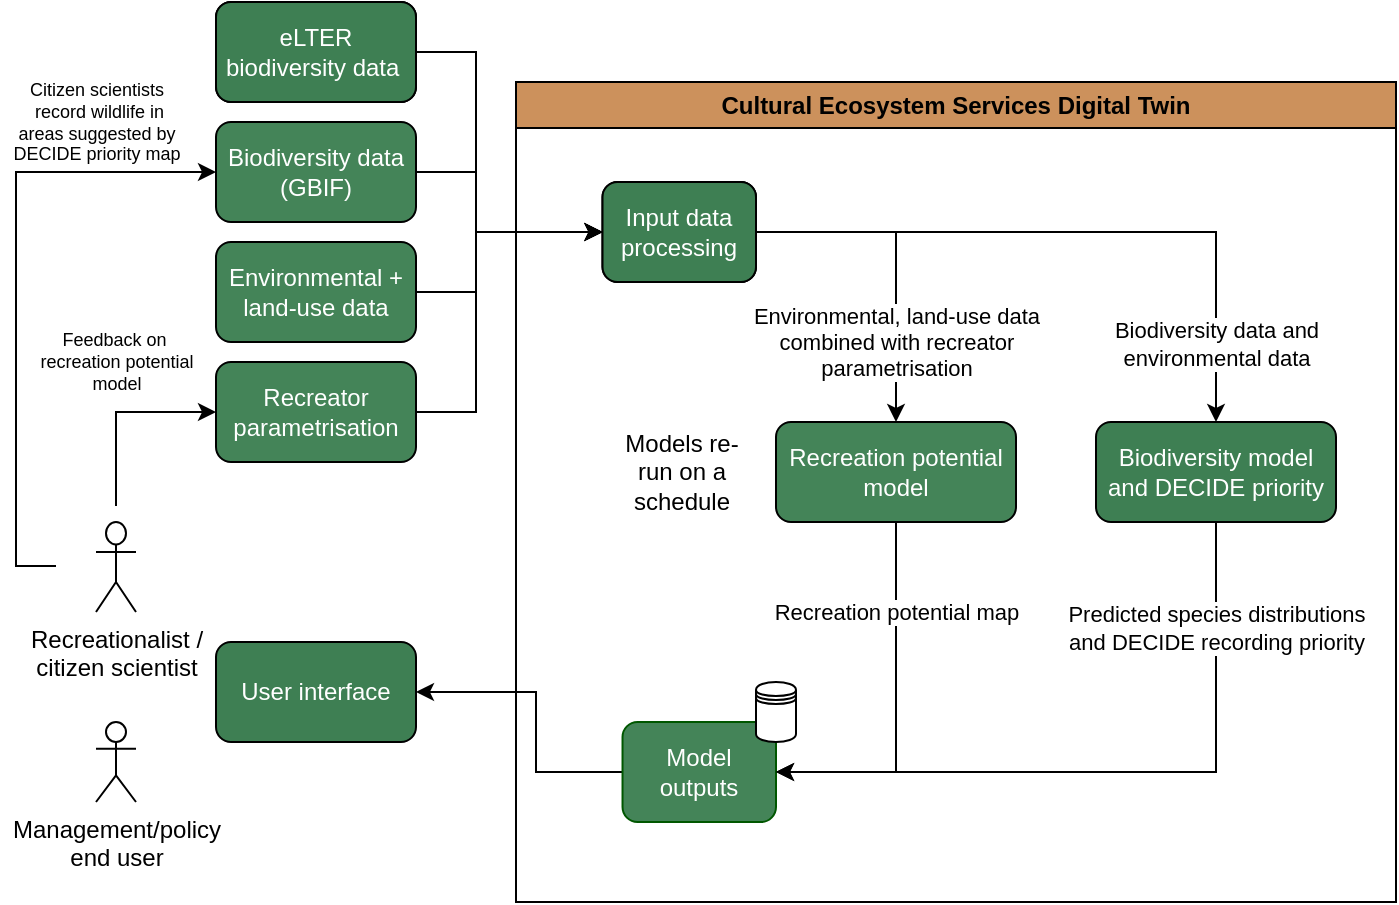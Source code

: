<mxfile version="24.0.6" type="device">
  <diagram name="Page-1" id="pDZRCogy7_LoOODm2fah">
    <mxGraphModel dx="1300" dy="786" grid="1" gridSize="10" guides="1" tooltips="1" connect="1" arrows="1" fold="1" page="1" pageScale="1" pageWidth="827" pageHeight="583" math="0" shadow="0">
      <root>
        <mxCell id="0" />
        <mxCell id="1" parent="0" />
        <mxCell id="THtRjXHniIfY9D9vdl9W-40" style="edgeStyle=orthogonalEdgeStyle;rounded=0;orthogonalLoop=1;jettySize=auto;html=1;exitX=0.5;exitY=0;exitDx=0;exitDy=0;entryX=0;entryY=0.5;entryDx=0;entryDy=0;" parent="1" source="THtRjXHniIfY9D9vdl9W-39" target="THtRjXHniIfY9D9vdl9W-10" edge="1">
          <mxGeometry relative="1" as="geometry" />
        </mxCell>
        <mxCell id="THtRjXHniIfY9D9vdl9W-43" value="Feedback on&amp;nbsp;&lt;br style=&quot;font-size: 9px;&quot;&gt;recreation potential&lt;br style=&quot;font-size: 9px;&quot;&gt;model" style="edgeLabel;html=1;align=center;verticalAlign=middle;resizable=0;points=[];fontSize=9;labelBackgroundColor=none;" parent="THtRjXHniIfY9D9vdl9W-40" vertex="1" connectable="0">
          <mxGeometry x="-0.313" relative="1" as="geometry">
            <mxPoint y="-39" as="offset" />
          </mxGeometry>
        </mxCell>
        <mxCell id="THtRjXHniIfY9D9vdl9W-41" style="edgeStyle=orthogonalEdgeStyle;rounded=0;orthogonalLoop=1;jettySize=auto;html=1;exitX=0;exitY=0.5;exitDx=0;exitDy=0;entryX=0;entryY=0.5;entryDx=0;entryDy=0;" parent="1" source="THtRjXHniIfY9D9vdl9W-39" target="THtRjXHniIfY9D9vdl9W-8" edge="1">
          <mxGeometry relative="1" as="geometry" />
        </mxCell>
        <mxCell id="THtRjXHniIfY9D9vdl9W-42" value="Citizen scientists&lt;br style=&quot;font-size: 9px;&quot;&gt;&amp;nbsp;record wildlife in &lt;br style=&quot;font-size: 9px;&quot;&gt;areas suggested by&lt;br style=&quot;font-size: 9px;&quot;&gt;DECIDE priority map" style="edgeLabel;html=1;align=center;verticalAlign=middle;resizable=0;points=[];fontSize=9;labelBackgroundColor=none;" parent="THtRjXHniIfY9D9vdl9W-41" vertex="1" connectable="0">
          <mxGeometry x="-0.133" y="2" relative="1" as="geometry">
            <mxPoint x="42" y="-105" as="offset" />
          </mxGeometry>
        </mxCell>
        <mxCell id="THtRjXHniIfY9D9vdl9W-39" value="" style="rounded=0;whiteSpace=wrap;html=1;fillColor=none;strokeColor=none;" parent="1" vertex="1">
          <mxGeometry x="80" y="292" width="60" height="60" as="geometry" />
        </mxCell>
        <mxCell id="THtRjXHniIfY9D9vdl9W-36" style="edgeStyle=orthogonalEdgeStyle;rounded=0;orthogonalLoop=1;jettySize=auto;html=1;exitX=1;exitY=0.5;exitDx=0;exitDy=0;entryX=0;entryY=0.5;entryDx=0;entryDy=0;" parent="1" source="THtRjXHniIfY9D9vdl9W-7" target="THtRjXHniIfY9D9vdl9W-18" edge="1">
          <mxGeometry relative="1" as="geometry">
            <Array as="points">
              <mxPoint x="290" y="65" />
              <mxPoint x="290" y="155" />
            </Array>
          </mxGeometry>
        </mxCell>
        <mxCell id="THtRjXHniIfY9D9vdl9W-7" value="eLTER data&amp;nbsp;&lt;br&gt;(acoustics / camera trap)" style="rounded=1;whiteSpace=wrap;html=1;" parent="1" vertex="1">
          <mxGeometry x="160" y="40" width="100" height="50" as="geometry" />
        </mxCell>
        <mxCell id="THtRjXHniIfY9D9vdl9W-34" style="edgeStyle=orthogonalEdgeStyle;rounded=0;orthogonalLoop=1;jettySize=auto;html=1;exitX=1;exitY=0.5;exitDx=0;exitDy=0;entryX=0;entryY=0.5;entryDx=0;entryDy=0;" parent="1" source="THtRjXHniIfY9D9vdl9W-8" target="THtRjXHniIfY9D9vdl9W-18" edge="1">
          <mxGeometry relative="1" as="geometry">
            <Array as="points">
              <mxPoint x="290" y="125" />
              <mxPoint x="290" y="155" />
            </Array>
          </mxGeometry>
        </mxCell>
        <mxCell id="THtRjXHniIfY9D9vdl9W-8" value="Biodiversity data (GBIF)" style="rounded=1;whiteSpace=wrap;html=1;fillColor=#448458;fontColor=#FFFFFF;" parent="1" vertex="1">
          <mxGeometry x="160" y="100" width="100" height="50" as="geometry" />
        </mxCell>
        <mxCell id="THtRjXHniIfY9D9vdl9W-32" style="edgeStyle=orthogonalEdgeStyle;rounded=0;orthogonalLoop=1;jettySize=auto;html=1;exitX=1;exitY=0.5;exitDx=0;exitDy=0;entryX=0;entryY=0.5;entryDx=0;entryDy=0;" parent="1" source="THtRjXHniIfY9D9vdl9W-9" target="THtRjXHniIfY9D9vdl9W-18" edge="1">
          <mxGeometry relative="1" as="geometry">
            <Array as="points">
              <mxPoint x="290" y="185" />
              <mxPoint x="290" y="155" />
            </Array>
          </mxGeometry>
        </mxCell>
        <mxCell id="THtRjXHniIfY9D9vdl9W-9" value="Environmental + land-use data" style="rounded=1;whiteSpace=wrap;html=1;fillColor=#448458;fontColor=#FFFFFF;" parent="1" vertex="1">
          <mxGeometry x="160" y="160" width="100" height="50" as="geometry" />
        </mxCell>
        <mxCell id="THtRjXHniIfY9D9vdl9W-30" style="edgeStyle=orthogonalEdgeStyle;rounded=0;orthogonalLoop=1;jettySize=auto;html=1;exitX=1;exitY=0.5;exitDx=0;exitDy=0;entryX=0;entryY=0.5;entryDx=0;entryDy=0;" parent="1" source="THtRjXHniIfY9D9vdl9W-10" target="THtRjXHniIfY9D9vdl9W-18" edge="1">
          <mxGeometry relative="1" as="geometry">
            <Array as="points">
              <mxPoint x="290" y="245" />
              <mxPoint x="290" y="155" />
            </Array>
          </mxGeometry>
        </mxCell>
        <mxCell id="THtRjXHniIfY9D9vdl9W-10" value="Recreator parametrisation" style="rounded=1;whiteSpace=wrap;html=1;fillColor=#448458;fontColor=#FFFFFF;" parent="1" vertex="1">
          <mxGeometry x="160" y="220" width="100" height="50" as="geometry" />
        </mxCell>
        <mxCell id="THtRjXHniIfY9D9vdl9W-12" value="User interface" style="rounded=1;whiteSpace=wrap;html=1;fillColor=#3E7F53;fontColor=#ffffff;" parent="1" vertex="1">
          <mxGeometry x="160" y="360" width="100" height="50" as="geometry" />
        </mxCell>
        <mxCell id="THtRjXHniIfY9D9vdl9W-15" value="Recreationalist / &lt;br&gt;citizen scientist" style="shape=umlActor;verticalLabelPosition=bottom;verticalAlign=top;html=1;outlineConnect=0;" parent="1" vertex="1">
          <mxGeometry x="100" y="300" width="20" height="45" as="geometry" />
        </mxCell>
        <mxCell id="THtRjXHniIfY9D9vdl9W-16" value="Management/policy&lt;div&gt;end user&lt;/div&gt;" style="shape=umlActor;verticalLabelPosition=bottom;verticalAlign=top;html=1;outlineConnect=0;" parent="1" vertex="1">
          <mxGeometry x="100" y="400" width="20" height="40" as="geometry" />
        </mxCell>
        <mxCell id="THtRjXHniIfY9D9vdl9W-25" style="edgeStyle=orthogonalEdgeStyle;rounded=0;orthogonalLoop=1;jettySize=auto;html=1;exitX=1;exitY=0.5;exitDx=0;exitDy=0;" parent="1" source="THtRjXHniIfY9D9vdl9W-18" target="THtRjXHniIfY9D9vdl9W-13" edge="1">
          <mxGeometry relative="1" as="geometry" />
        </mxCell>
        <mxCell id="THtRjXHniIfY9D9vdl9W-45" value="Environmental, land-use data&lt;br&gt;combined with recreator&lt;br&gt;parametrisation" style="edgeLabel;html=1;align=center;verticalAlign=middle;resizable=0;points=[];labelBackgroundColor=#ffffff;comic=0;" parent="THtRjXHniIfY9D9vdl9W-25" vertex="1" connectable="0">
          <mxGeometry x="0.297" y="1" relative="1" as="geometry">
            <mxPoint x="-1" y="18" as="offset" />
          </mxGeometry>
        </mxCell>
        <mxCell id="THtRjXHniIfY9D9vdl9W-26" style="edgeStyle=orthogonalEdgeStyle;rounded=0;orthogonalLoop=1;jettySize=auto;html=1;exitX=1;exitY=0.5;exitDx=0;exitDy=0;entryX=0.5;entryY=0;entryDx=0;entryDy=0;" parent="1" source="THtRjXHniIfY9D9vdl9W-18" target="THtRjXHniIfY9D9vdl9W-14" edge="1">
          <mxGeometry relative="1" as="geometry" />
        </mxCell>
        <mxCell id="THtRjXHniIfY9D9vdl9W-46" value="Biodiversity data and&lt;br&gt;environmental data" style="edgeLabel;html=1;align=center;verticalAlign=middle;resizable=0;points=[];labelBackgroundColor=#ffffff;" parent="THtRjXHniIfY9D9vdl9W-26" vertex="1" connectable="0">
          <mxGeometry x="0.633" y="-1" relative="1" as="geometry">
            <mxPoint x="1" y="20" as="offset" />
          </mxGeometry>
        </mxCell>
        <mxCell id="THtRjXHniIfY9D9vdl9W-18" value="Input data&lt;br&gt;processing" style="rounded=1;whiteSpace=wrap;html=1;" parent="1" vertex="1">
          <mxGeometry x="353.26" y="130" width="76.74" height="50" as="geometry" />
        </mxCell>
        <mxCell id="THtRjXHniIfY9D9vdl9W-22" style="edgeStyle=orthogonalEdgeStyle;rounded=0;orthogonalLoop=1;jettySize=auto;html=1;exitX=0;exitY=0.5;exitDx=0;exitDy=0;entryX=1;entryY=0.5;entryDx=0;entryDy=0;" parent="1" source="THtRjXHniIfY9D9vdl9W-19" target="THtRjXHniIfY9D9vdl9W-12" edge="1">
          <mxGeometry relative="1" as="geometry">
            <Array as="points">
              <mxPoint x="320" y="425" />
              <mxPoint x="320" y="385" />
            </Array>
          </mxGeometry>
        </mxCell>
        <mxCell id="THtRjXHniIfY9D9vdl9W-20" value="Cultural Ecosystem Services Digital Twin" style="swimlane;whiteSpace=wrap;html=1;fillColor=#cc915c;" parent="1" vertex="1">
          <mxGeometry x="310" y="80" width="440" height="410" as="geometry" />
        </mxCell>
        <mxCell id="THtRjXHniIfY9D9vdl9W-19" value="Model outputs" style="rounded=1;whiteSpace=wrap;html=1;fontColor=#ffffff;fillColor=#448458;strokeColor=#005700;" parent="THtRjXHniIfY9D9vdl9W-20" vertex="1">
          <mxGeometry x="53.26" y="320" width="76.74" height="50" as="geometry" />
        </mxCell>
        <mxCell id="THtRjXHniIfY9D9vdl9W-24" value="" style="shape=datastore;whiteSpace=wrap;html=1;" parent="THtRjXHniIfY9D9vdl9W-20" vertex="1">
          <mxGeometry x="120" y="300" width="20" height="30" as="geometry" />
        </mxCell>
        <mxCell id="THtRjXHniIfY9D9vdl9W-29" style="edgeStyle=orthogonalEdgeStyle;rounded=0;orthogonalLoop=1;jettySize=auto;html=1;exitX=0.5;exitY=1;exitDx=0;exitDy=0;entryX=1;entryY=0.5;entryDx=0;entryDy=0;" parent="THtRjXHniIfY9D9vdl9W-20" source="THtRjXHniIfY9D9vdl9W-14" target="THtRjXHniIfY9D9vdl9W-19" edge="1">
          <mxGeometry relative="1" as="geometry" />
        </mxCell>
        <mxCell id="THtRjXHniIfY9D9vdl9W-47" value="Predicted species distributions&lt;br&gt;and DECIDE recording priority" style="edgeLabel;html=1;align=center;verticalAlign=middle;resizable=0;points=[];labelBackgroundColor=#ffffff;" parent="THtRjXHniIfY9D9vdl9W-29" vertex="1" connectable="0">
          <mxGeometry x="-0.694" relative="1" as="geometry">
            <mxPoint as="offset" />
          </mxGeometry>
        </mxCell>
        <mxCell id="THtRjXHniIfY9D9vdl9W-14" value="Biodiversity model and DECIDE priority" style="rounded=1;whiteSpace=wrap;html=1;fillColor=#3E7F53;fontColor=#ffffff;" parent="THtRjXHniIfY9D9vdl9W-20" vertex="1">
          <mxGeometry x="290" y="170" width="120" height="50" as="geometry" />
        </mxCell>
        <mxCell id="THtRjXHniIfY9D9vdl9W-13" value="Recreation potential model" style="rounded=1;whiteSpace=wrap;html=1;fillColor=#448458;fontColor=#FFFFFF;" parent="THtRjXHniIfY9D9vdl9W-20" vertex="1">
          <mxGeometry x="130" y="170" width="120" height="50" as="geometry" />
        </mxCell>
        <mxCell id="THtRjXHniIfY9D9vdl9W-27" style="edgeStyle=orthogonalEdgeStyle;rounded=0;orthogonalLoop=1;jettySize=auto;html=1;exitX=0.5;exitY=1;exitDx=0;exitDy=0;entryX=1;entryY=0.5;entryDx=0;entryDy=0;" parent="THtRjXHniIfY9D9vdl9W-20" source="THtRjXHniIfY9D9vdl9W-13" target="THtRjXHniIfY9D9vdl9W-19" edge="1">
          <mxGeometry relative="1" as="geometry" />
        </mxCell>
        <mxCell id="THtRjXHniIfY9D9vdl9W-44" value="Recreation potential map" style="edgeLabel;html=1;align=center;verticalAlign=middle;resizable=0;points=[];labelBackgroundColor=#ffffff;rotation=0;" parent="THtRjXHniIfY9D9vdl9W-27" vertex="1" connectable="0">
          <mxGeometry x="-0.438" y="1" relative="1" as="geometry">
            <mxPoint x="-1" y="-7" as="offset" />
          </mxGeometry>
        </mxCell>
        <mxCell id="THtRjXHniIfY9D9vdl9W-37" value="Models re-run on a schedule" style="text;html=1;strokeColor=none;fillColor=none;align=center;verticalAlign=middle;whiteSpace=wrap;rounded=0;" parent="THtRjXHniIfY9D9vdl9W-20" vertex="1">
          <mxGeometry x="53.26" y="180" width="60" height="30" as="geometry" />
        </mxCell>
        <mxCell id="3VuYLtvzCzvaBB-6H0bI-5" value="eLTER biodiversity data&amp;nbsp;" style="rounded=1;whiteSpace=wrap;html=1;fontColor=#FFFFFF;fillColor=#3E7F53;gradientColor=none;" parent="THtRjXHniIfY9D9vdl9W-20" vertex="1">
          <mxGeometry x="-150" y="-40" width="100" height="50" as="geometry" />
        </mxCell>
        <mxCell id="3VuYLtvzCzvaBB-6H0bI-6" value="Input data&lt;br&gt;processing" style="rounded=1;whiteSpace=wrap;html=1;fontColor=#FFFFFF;fillColor=#3E7F53;gradientColor=none;" parent="THtRjXHniIfY9D9vdl9W-20" vertex="1">
          <mxGeometry x="43.26" y="50" width="76.74" height="50" as="geometry" />
        </mxCell>
      </root>
    </mxGraphModel>
  </diagram>
</mxfile>
